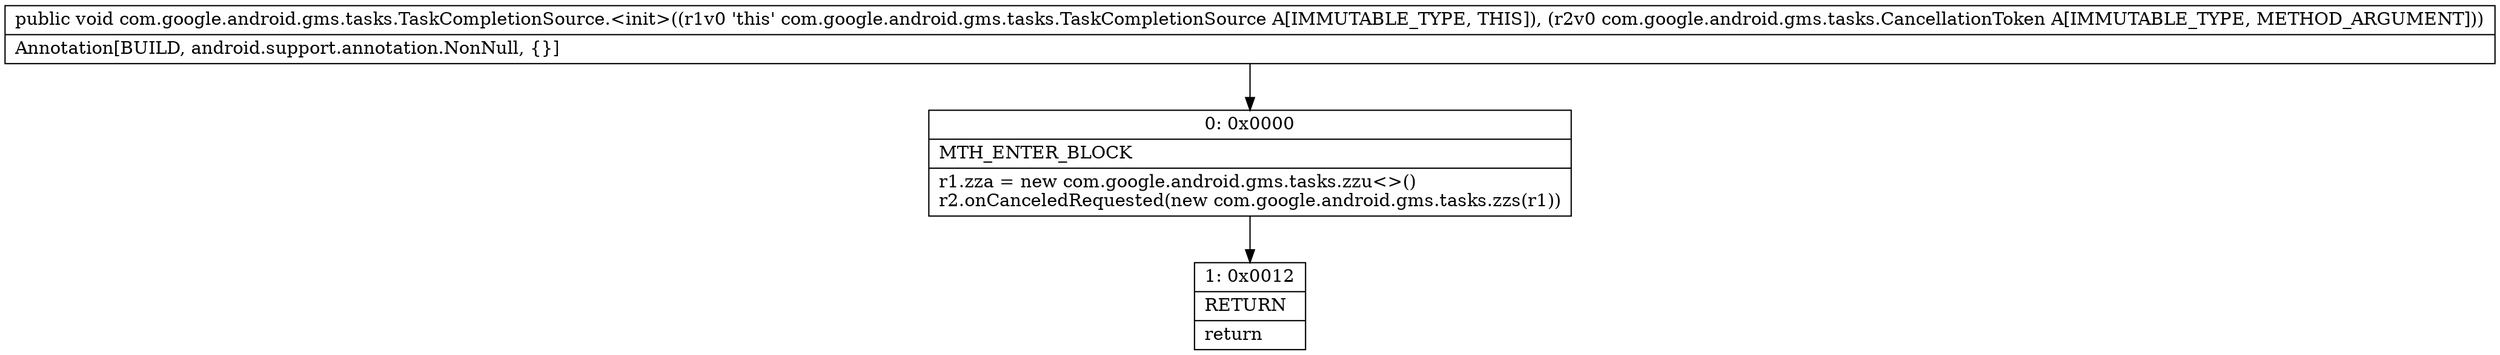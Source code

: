digraph "CFG forcom.google.android.gms.tasks.TaskCompletionSource.\<init\>(Lcom\/google\/android\/gms\/tasks\/CancellationToken;)V" {
Node_0 [shape=record,label="{0\:\ 0x0000|MTH_ENTER_BLOCK\l|r1.zza = new com.google.android.gms.tasks.zzu\<\>()\lr2.onCanceledRequested(new com.google.android.gms.tasks.zzs(r1))\l}"];
Node_1 [shape=record,label="{1\:\ 0x0012|RETURN\l|return\l}"];
MethodNode[shape=record,label="{public void com.google.android.gms.tasks.TaskCompletionSource.\<init\>((r1v0 'this' com.google.android.gms.tasks.TaskCompletionSource A[IMMUTABLE_TYPE, THIS]), (r2v0 com.google.android.gms.tasks.CancellationToken A[IMMUTABLE_TYPE, METHOD_ARGUMENT]))  | Annotation[BUILD, android.support.annotation.NonNull, \{\}]\l}"];
MethodNode -> Node_0;
Node_0 -> Node_1;
}

